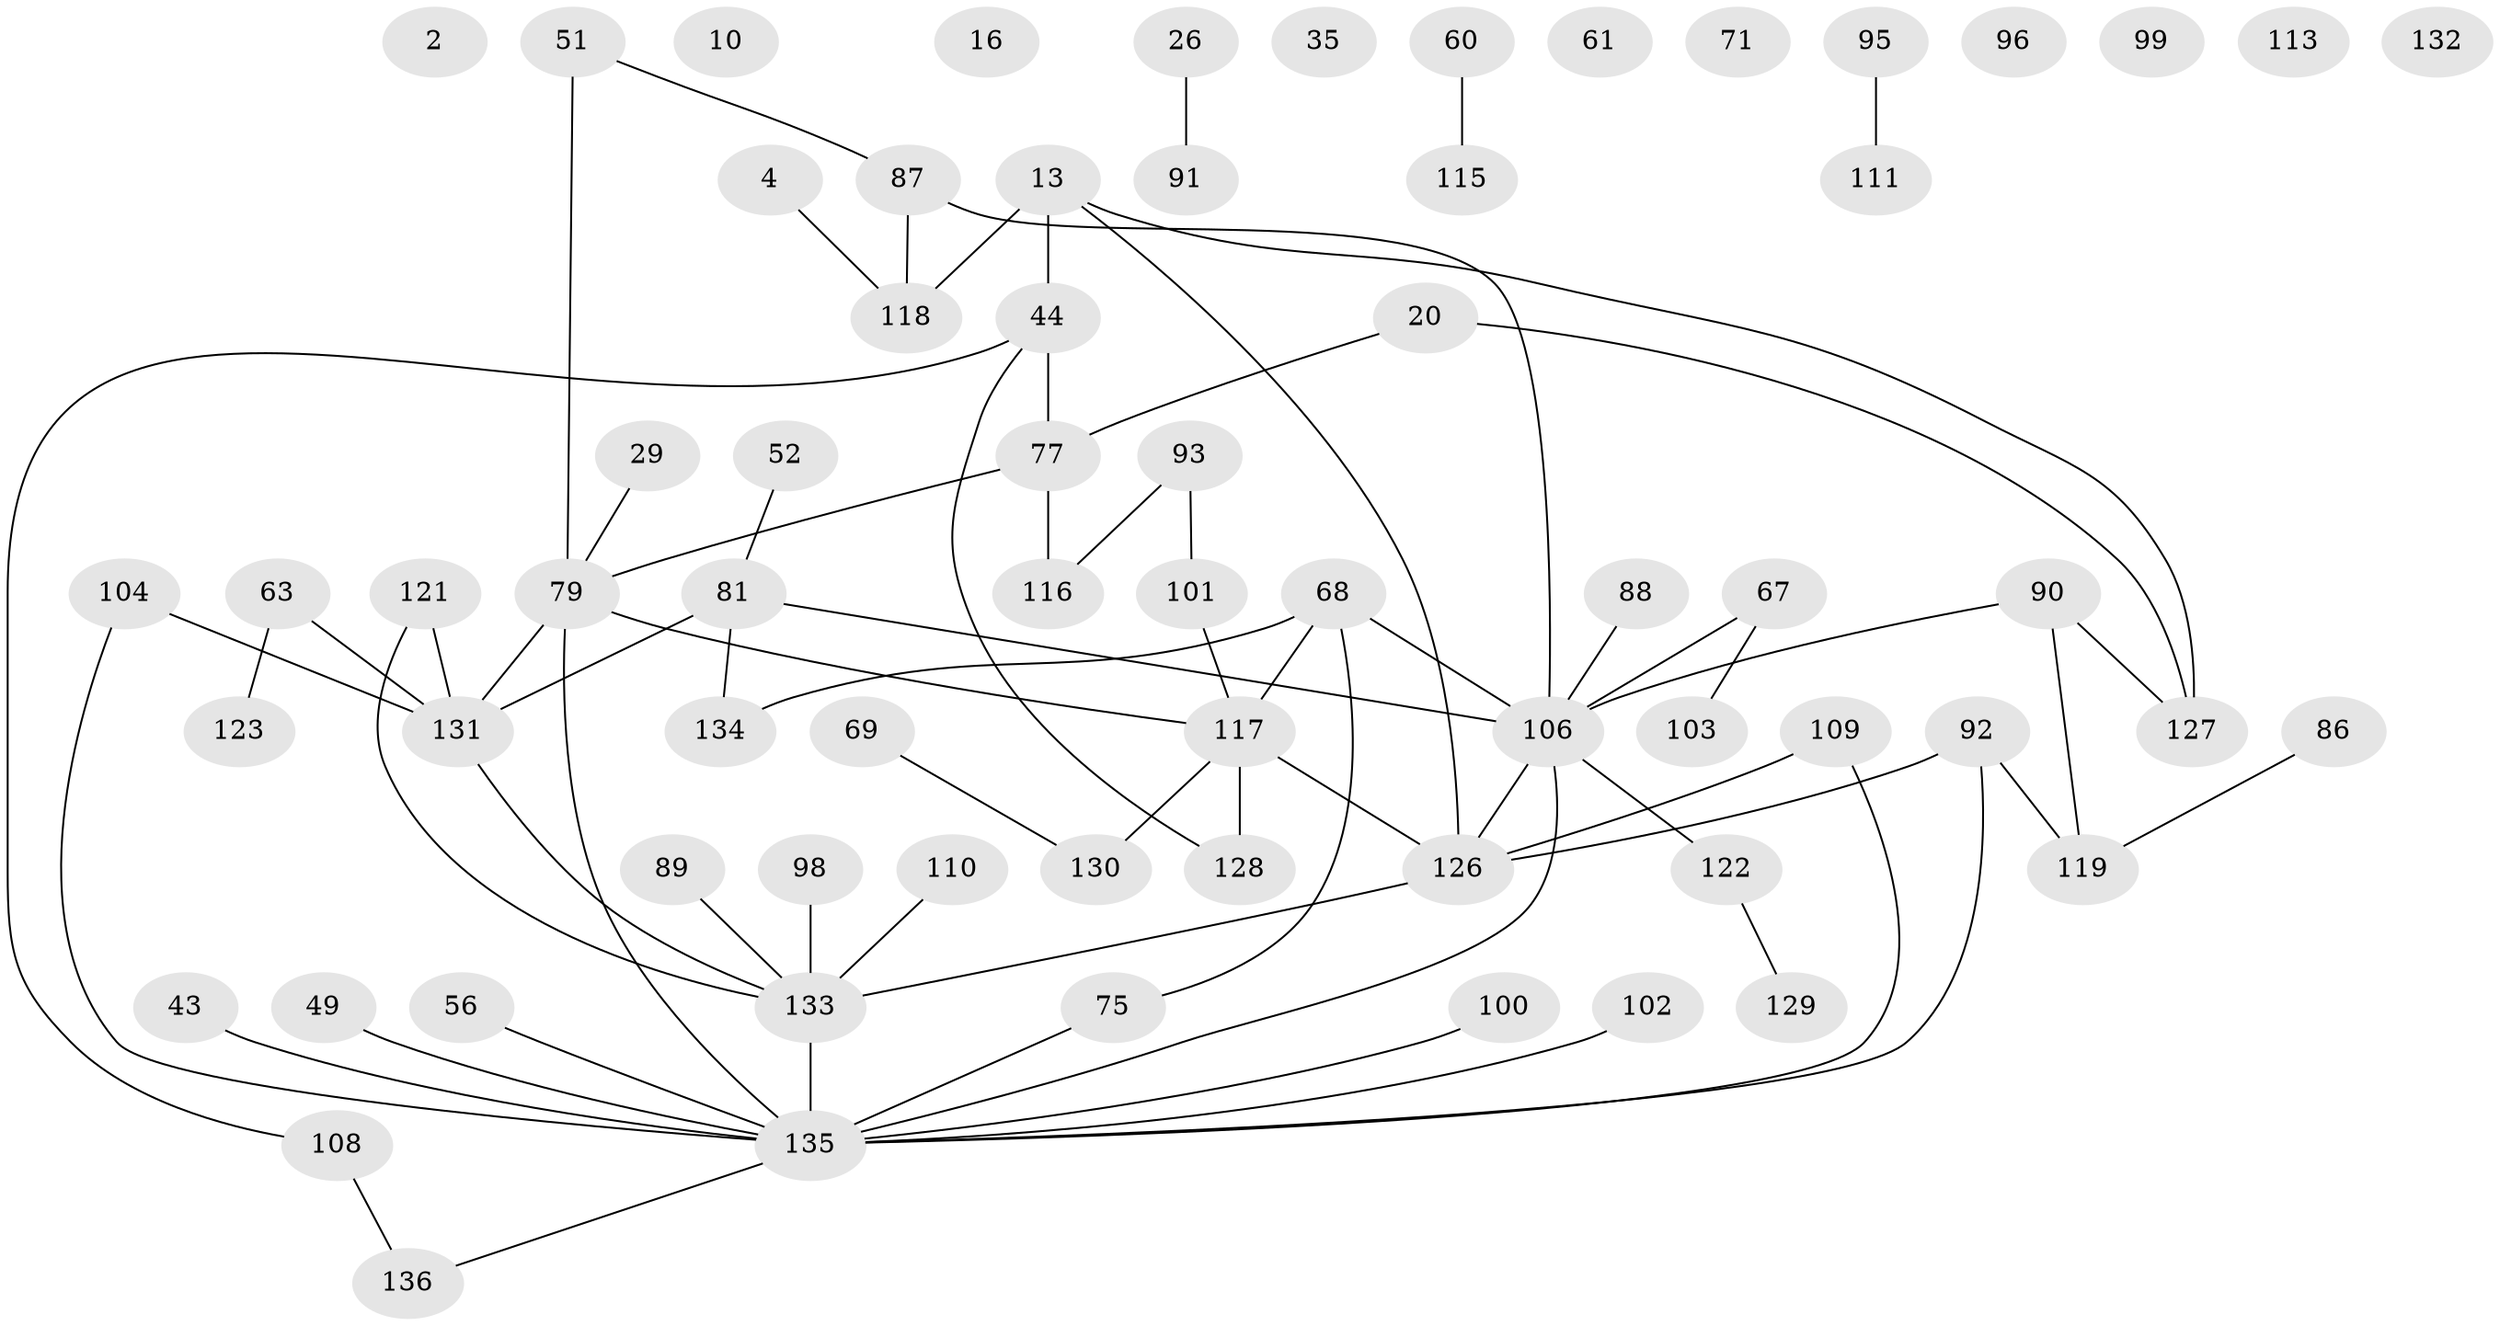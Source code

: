 // original degree distribution, {1: 0.25, 0: 0.07352941176470588, 2: 0.3088235294117647, 3: 0.19117647058823528, 4: 0.11029411764705882, 5: 0.03676470588235294, 7: 0.007352941176470588, 6: 0.022058823529411766}
// Generated by graph-tools (version 1.1) at 2025/39/03/09/25 04:39:31]
// undirected, 68 vertices, 74 edges
graph export_dot {
graph [start="1"]
  node [color=gray90,style=filled];
  2;
  4;
  10;
  13;
  16;
  20;
  26;
  29;
  35;
  43;
  44;
  49;
  51;
  52;
  56;
  60;
  61;
  63;
  67;
  68 [super="+38+47"];
  69;
  71;
  75;
  77;
  79 [super="+73"];
  81;
  86;
  87 [super="+6+5+19"];
  88;
  89;
  90 [super="+7+85"];
  91;
  92;
  93;
  95;
  96;
  98;
  99;
  100;
  101;
  102;
  103;
  104 [super="+54+46"];
  106 [super="+65+94"];
  108;
  109;
  110;
  111;
  113;
  115;
  116;
  117 [super="+1+24+11"];
  118 [super="+66"];
  119;
  121;
  122;
  123;
  126 [super="+27+50+120+125"];
  127 [super="+74+112+30"];
  128 [super="+3"];
  129;
  130 [super="+62"];
  131 [super="+53+64"];
  132;
  133 [super="+45+114+36+76+105"];
  134;
  135 [super="+42+41+55+124+97"];
  136;
  4 -- 118;
  13 -- 44;
  13 -- 118 [weight=2];
  13 -- 126;
  13 -- 127;
  20 -- 77;
  20 -- 127;
  26 -- 91;
  29 -- 79;
  43 -- 135;
  44 -- 77;
  44 -- 108;
  44 -- 128;
  49 -- 135;
  51 -- 87;
  51 -- 79;
  52 -- 81;
  56 -- 135;
  60 -- 115;
  63 -- 123;
  63 -- 131;
  67 -- 103;
  67 -- 106;
  68 -- 117 [weight=2];
  68 -- 134;
  68 -- 75;
  68 -- 106 [weight=2];
  69 -- 130;
  75 -- 135;
  77 -- 116;
  77 -- 79;
  79 -- 117;
  79 -- 135 [weight=3];
  79 -- 131 [weight=2];
  81 -- 131;
  81 -- 134;
  81 -- 106;
  86 -- 119;
  87 -- 118;
  87 -- 106;
  88 -- 106;
  89 -- 133;
  90 -- 119 [weight=2];
  90 -- 106;
  90 -- 127;
  92 -- 119;
  92 -- 126;
  92 -- 135 [weight=2];
  93 -- 101;
  93 -- 116;
  95 -- 111;
  98 -- 133;
  100 -- 135;
  101 -- 117;
  102 -- 135;
  104 -- 131;
  104 -- 135;
  106 -- 135 [weight=2];
  106 -- 122;
  106 -- 126;
  108 -- 136;
  109 -- 126;
  109 -- 135;
  110 -- 133;
  117 -- 128;
  117 -- 130;
  117 -- 126;
  121 -- 131 [weight=2];
  121 -- 133;
  122 -- 129;
  126 -- 133 [weight=2];
  131 -- 133;
  133 -- 135;
  135 -- 136;
}
